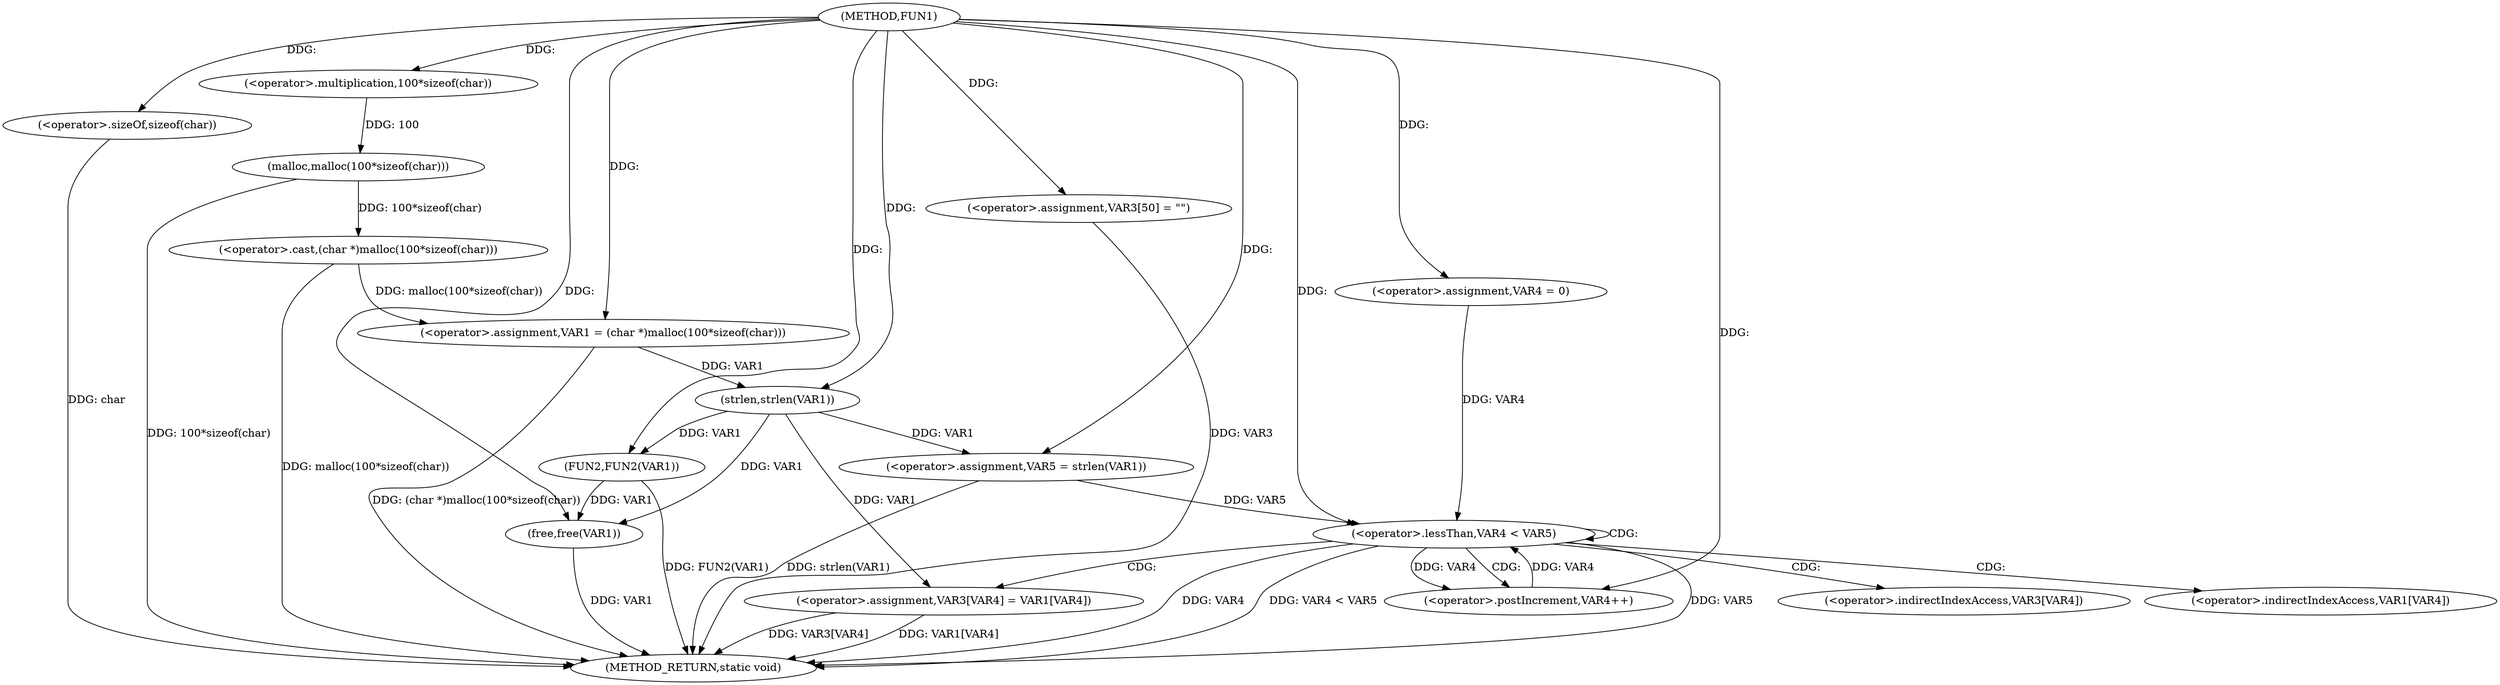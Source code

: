 digraph FUN1 {  
"1000100" [label = "(METHOD,FUN1)" ]
"1000146" [label = "(METHOD_RETURN,static void)" ]
"1000103" [label = "(<operator>.assignment,VAR1 = (char *)malloc(100*sizeof(char)))" ]
"1000105" [label = "(<operator>.cast,(char *)malloc(100*sizeof(char)))" ]
"1000107" [label = "(malloc,malloc(100*sizeof(char)))" ]
"1000108" [label = "(<operator>.multiplication,100*sizeof(char))" ]
"1000110" [label = "(<operator>.sizeOf,sizeof(char))" ]
"1000116" [label = "(<operator>.assignment,VAR3[50] = \"\")" ]
"1000121" [label = "(<operator>.assignment,VAR5 = strlen(VAR1))" ]
"1000123" [label = "(strlen,strlen(VAR1))" ]
"1000126" [label = "(<operator>.assignment,VAR4 = 0)" ]
"1000129" [label = "(<operator>.lessThan,VAR4 < VAR5)" ]
"1000132" [label = "(<operator>.postIncrement,VAR4++)" ]
"1000135" [label = "(<operator>.assignment,VAR3[VAR4] = VAR1[VAR4])" ]
"1000142" [label = "(FUN2,FUN2(VAR1))" ]
"1000144" [label = "(free,free(VAR1))" ]
"1000136" [label = "(<operator>.indirectIndexAccess,VAR3[VAR4])" ]
"1000139" [label = "(<operator>.indirectIndexAccess,VAR1[VAR4])" ]
  "1000116" -> "1000146"  [ label = "DDG: VAR3"] 
  "1000142" -> "1000146"  [ label = "DDG: FUN2(VAR1)"] 
  "1000107" -> "1000146"  [ label = "DDG: 100*sizeof(char)"] 
  "1000105" -> "1000146"  [ label = "DDG: malloc(100*sizeof(char))"] 
  "1000103" -> "1000146"  [ label = "DDG: (char *)malloc(100*sizeof(char))"] 
  "1000129" -> "1000146"  [ label = "DDG: VAR5"] 
  "1000129" -> "1000146"  [ label = "DDG: VAR4"] 
  "1000121" -> "1000146"  [ label = "DDG: strlen(VAR1)"] 
  "1000135" -> "1000146"  [ label = "DDG: VAR1[VAR4]"] 
  "1000129" -> "1000146"  [ label = "DDG: VAR4 < VAR5"] 
  "1000135" -> "1000146"  [ label = "DDG: VAR3[VAR4]"] 
  "1000144" -> "1000146"  [ label = "DDG: VAR1"] 
  "1000110" -> "1000146"  [ label = "DDG: char"] 
  "1000105" -> "1000103"  [ label = "DDG: malloc(100*sizeof(char))"] 
  "1000100" -> "1000103"  [ label = "DDG: "] 
  "1000107" -> "1000105"  [ label = "DDG: 100*sizeof(char)"] 
  "1000108" -> "1000107"  [ label = "DDG: 100"] 
  "1000100" -> "1000108"  [ label = "DDG: "] 
  "1000100" -> "1000110"  [ label = "DDG: "] 
  "1000100" -> "1000116"  [ label = "DDG: "] 
  "1000123" -> "1000121"  [ label = "DDG: VAR1"] 
  "1000100" -> "1000121"  [ label = "DDG: "] 
  "1000103" -> "1000123"  [ label = "DDG: VAR1"] 
  "1000100" -> "1000123"  [ label = "DDG: "] 
  "1000100" -> "1000126"  [ label = "DDG: "] 
  "1000126" -> "1000129"  [ label = "DDG: VAR4"] 
  "1000132" -> "1000129"  [ label = "DDG: VAR4"] 
  "1000100" -> "1000129"  [ label = "DDG: "] 
  "1000121" -> "1000129"  [ label = "DDG: VAR5"] 
  "1000129" -> "1000132"  [ label = "DDG: VAR4"] 
  "1000100" -> "1000132"  [ label = "DDG: "] 
  "1000123" -> "1000135"  [ label = "DDG: VAR1"] 
  "1000123" -> "1000142"  [ label = "DDG: VAR1"] 
  "1000100" -> "1000142"  [ label = "DDG: "] 
  "1000142" -> "1000144"  [ label = "DDG: VAR1"] 
  "1000100" -> "1000144"  [ label = "DDG: "] 
  "1000123" -> "1000144"  [ label = "DDG: VAR1"] 
  "1000129" -> "1000132"  [ label = "CDG: "] 
  "1000129" -> "1000129"  [ label = "CDG: "] 
  "1000129" -> "1000139"  [ label = "CDG: "] 
  "1000129" -> "1000135"  [ label = "CDG: "] 
  "1000129" -> "1000136"  [ label = "CDG: "] 
}
